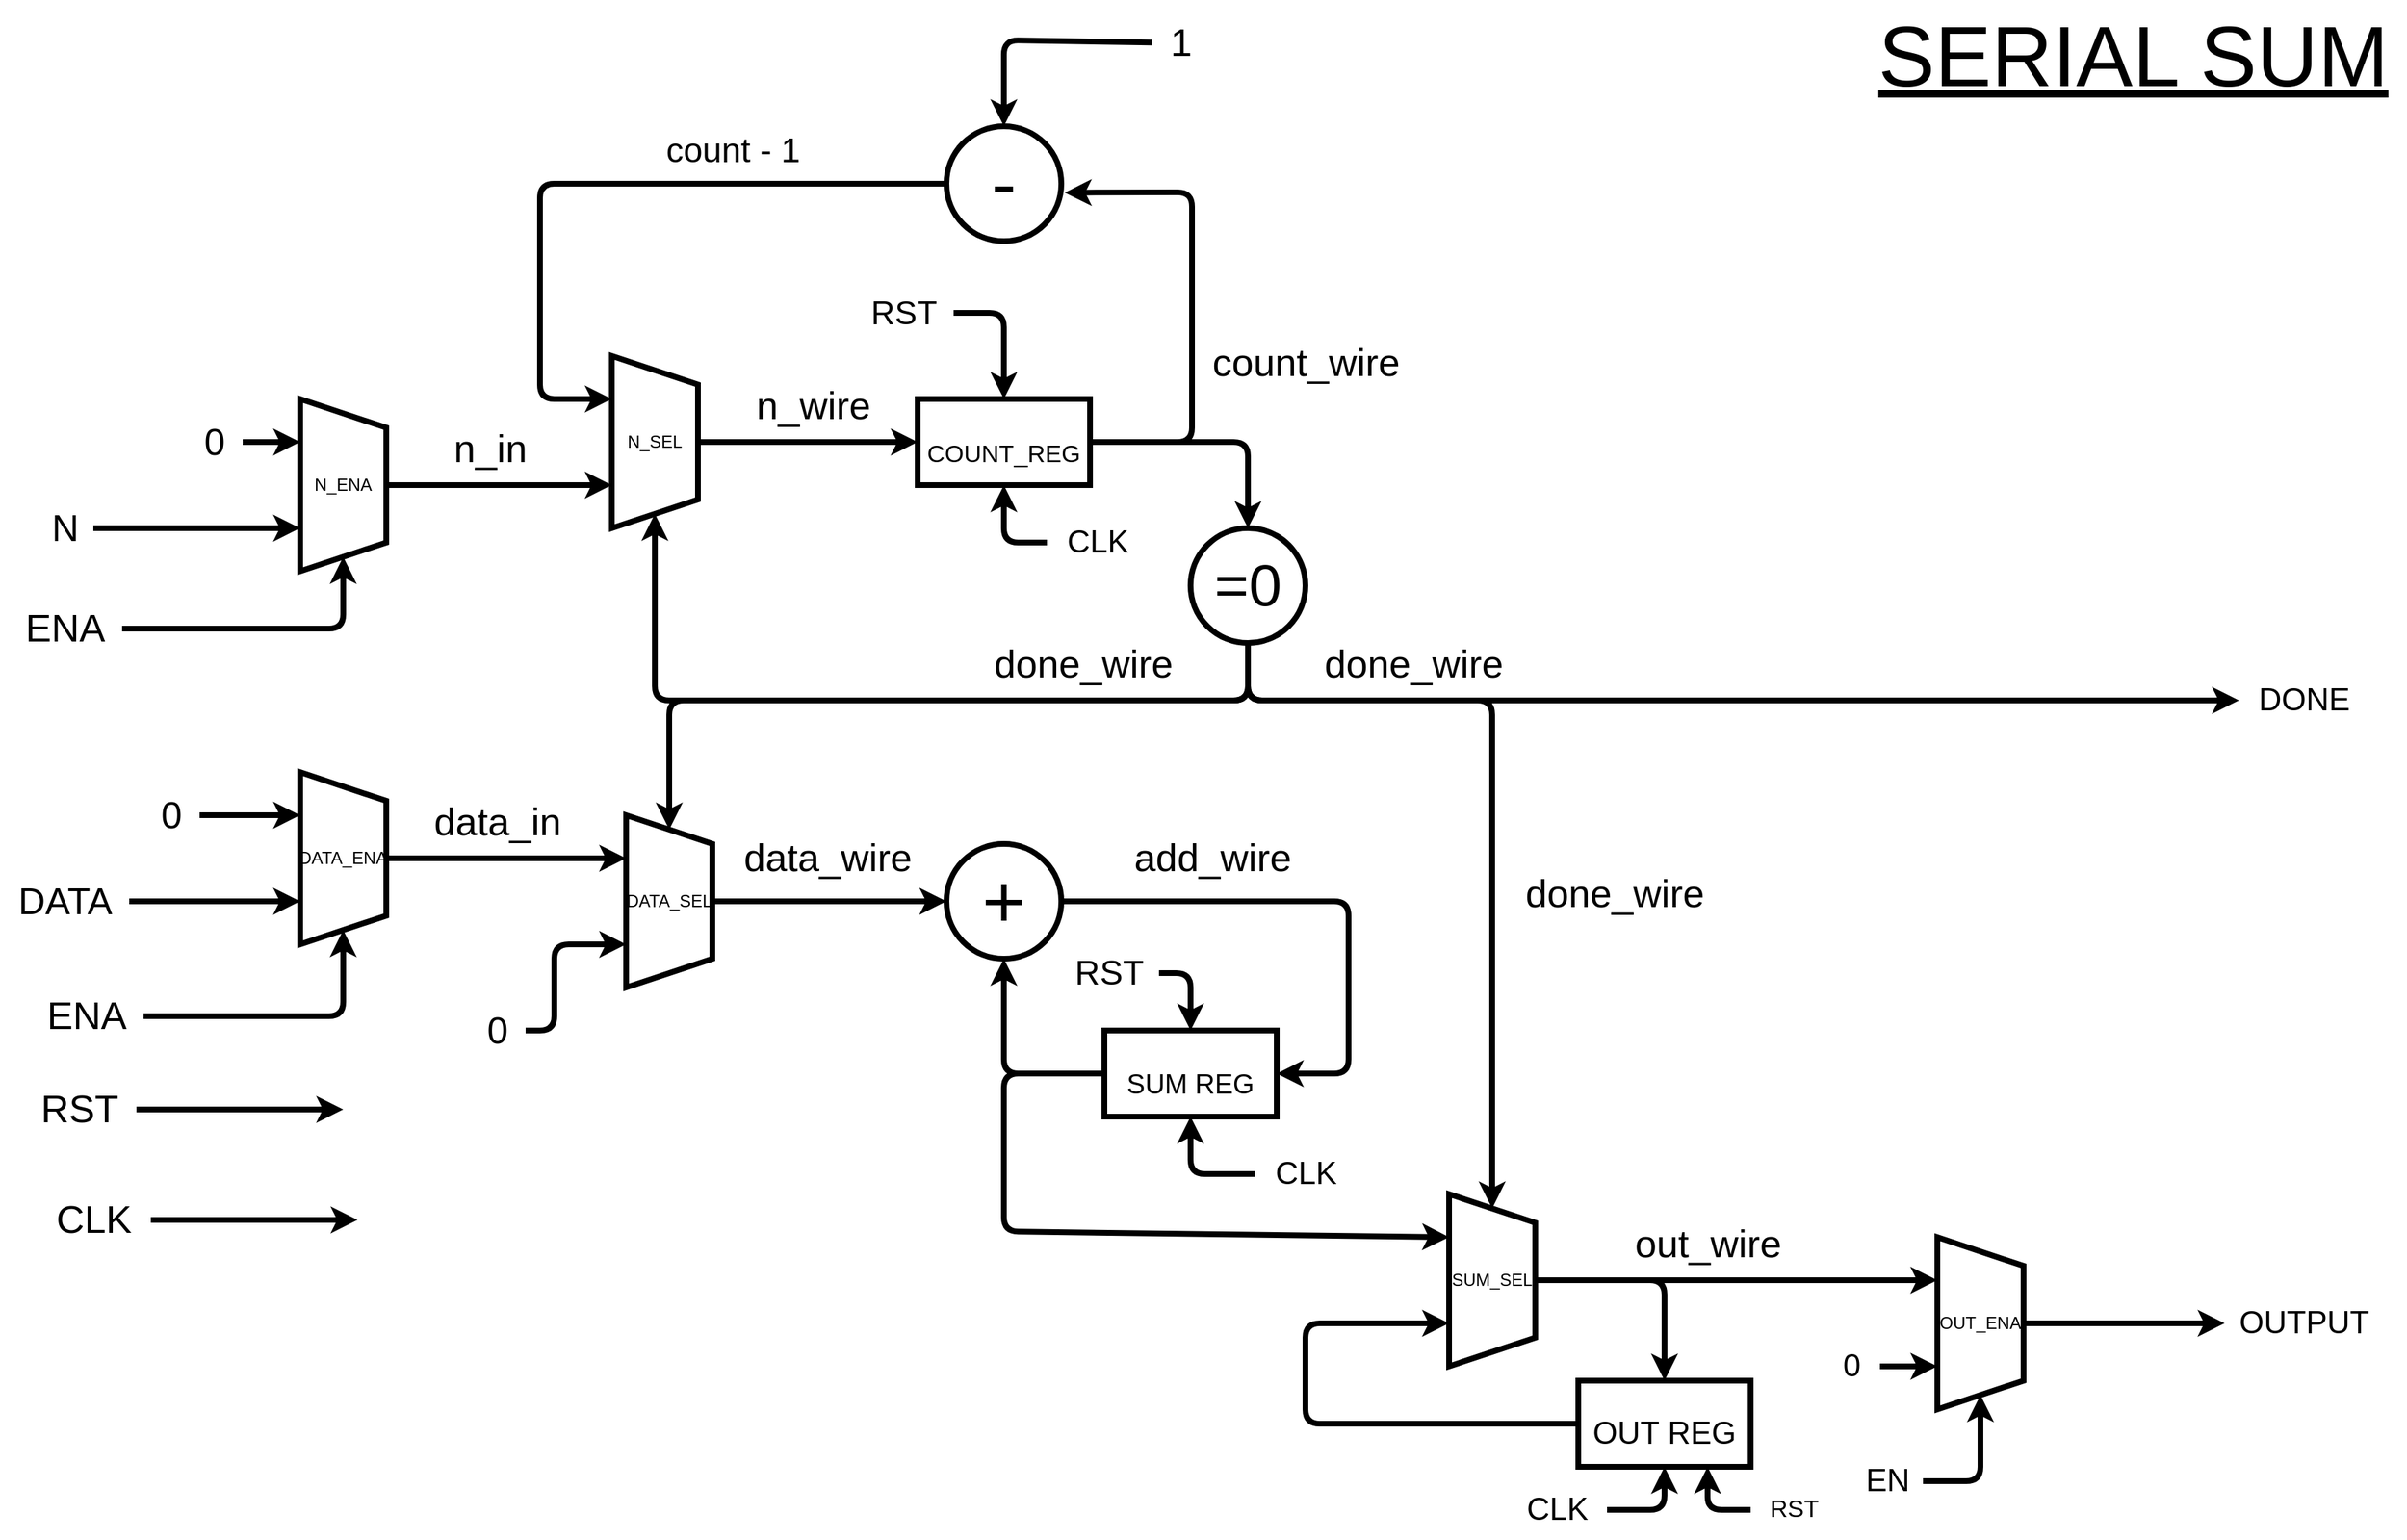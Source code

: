 <mxfile>
    <diagram id="UQDhteVbxVr-5qUD_nB6" name="Page-1">
        <mxGraphModel dx="3109" dy="1849" grid="1" gridSize="10" guides="1" tooltips="1" connect="1" arrows="1" fold="1" page="1" pageScale="1" pageWidth="2000" pageHeight="1200" math="0" shadow="0">
            <root>
                <mxCell id="0"/>
                <mxCell id="1" parent="0"/>
                <mxCell id="15" style="edgeStyle=none;html=1;exitX=0.5;exitY=0;exitDx=0;exitDy=0;entryX=0.75;entryY=1;entryDx=0;entryDy=0;fontSize=41;strokeWidth=4;" edge="1" parent="1" source="2" target="4">
                    <mxGeometry relative="1" as="geometry"/>
                </mxCell>
                <mxCell id="31" style="edgeStyle=none;html=1;fontSize=41;entryX=0.75;entryY=1;entryDx=0;entryDy=0;strokeWidth=4;" edge="1" parent="1" source="39" target="2">
                    <mxGeometry relative="1" as="geometry">
                        <mxPoint x="279" y="413.4" as="sourcePoint"/>
                    </mxGeometry>
                </mxCell>
                <mxCell id="34" style="edgeStyle=none;html=1;fontSize=41;entryX=0.25;entryY=1;entryDx=0;entryDy=0;strokeWidth=4;" edge="1" parent="1" source="40" target="2">
                    <mxGeometry relative="1" as="geometry">
                        <mxPoint x="329" y="353.4" as="sourcePoint"/>
                    </mxGeometry>
                </mxCell>
                <mxCell id="56" style="edgeStyle=none;html=1;fontSize=22;entryX=1;entryY=0.5;entryDx=0;entryDy=0;strokeWidth=4;" edge="1" parent="1" source="57" target="2">
                    <mxGeometry relative="1" as="geometry">
                        <mxPoint x="319" y="483" as="sourcePoint"/>
                        <Array as="points">
                            <mxPoint x="439" y="483"/>
                        </Array>
                    </mxGeometry>
                </mxCell>
                <mxCell id="2" value="N_ENA" style="shape=trapezoid;perimeter=trapezoidPerimeter;whiteSpace=wrap;html=1;fixedSize=1;direction=south;strokeWidth=4;" vertex="1" parent="1">
                    <mxGeometry x="409" y="323" width="60" height="120" as="geometry"/>
                </mxCell>
                <mxCell id="16" style="edgeStyle=none;html=1;exitX=0.5;exitY=0;exitDx=0;exitDy=0;entryX=0.25;entryY=1;entryDx=0;entryDy=0;fontSize=41;strokeWidth=4;" edge="1" parent="1" source="3" target="5">
                    <mxGeometry relative="1" as="geometry"/>
                </mxCell>
                <mxCell id="32" style="edgeStyle=none;html=1;fontSize=41;entryX=0.75;entryY=1;entryDx=0;entryDy=0;strokeWidth=4;" edge="1" parent="1" source="42" target="3">
                    <mxGeometry relative="1" as="geometry">
                        <mxPoint x="279" y="673.4" as="sourcePoint"/>
                    </mxGeometry>
                </mxCell>
                <mxCell id="35" style="edgeStyle=none;html=1;fontSize=41;entryX=0.25;entryY=1;entryDx=0;entryDy=0;strokeWidth=4;" edge="1" parent="1" source="41" target="3">
                    <mxGeometry relative="1" as="geometry">
                        <mxPoint x="329" y="613.4" as="sourcePoint"/>
                    </mxGeometry>
                </mxCell>
                <mxCell id="58" style="edgeStyle=none;html=1;fontSize=22;entryX=1;entryY=0.5;entryDx=0;entryDy=0;strokeWidth=4;" edge="1" parent="1" source="59" target="3">
                    <mxGeometry relative="1" as="geometry">
                        <mxPoint x="249" y="753" as="sourcePoint"/>
                        <Array as="points">
                            <mxPoint x="439" y="753"/>
                        </Array>
                    </mxGeometry>
                </mxCell>
                <mxCell id="3" value="DATA_ENA" style="shape=trapezoid;perimeter=trapezoidPerimeter;whiteSpace=wrap;html=1;fixedSize=1;direction=south;strokeWidth=4;" vertex="1" parent="1">
                    <mxGeometry x="409" y="583" width="60" height="120" as="geometry"/>
                </mxCell>
                <mxCell id="24" style="edgeStyle=none;html=1;exitX=0.5;exitY=0;exitDx=0;exitDy=0;entryX=0;entryY=0.5;entryDx=0;entryDy=0;fontSize=41;strokeWidth=4;" edge="1" parent="1" source="4" target="11">
                    <mxGeometry relative="1" as="geometry"/>
                </mxCell>
                <mxCell id="4" value="N_SEL" style="shape=trapezoid;perimeter=trapezoidPerimeter;whiteSpace=wrap;html=1;fixedSize=1;direction=south;strokeWidth=4;" vertex="1" parent="1">
                    <mxGeometry x="626" y="293" width="60" height="120" as="geometry"/>
                </mxCell>
                <mxCell id="17" style="edgeStyle=none;html=1;exitX=0.5;exitY=0;exitDx=0;exitDy=0;entryX=0;entryY=0.5;entryDx=0;entryDy=0;fontSize=41;strokeWidth=4;" edge="1" parent="1" source="5" target="6">
                    <mxGeometry relative="1" as="geometry"/>
                </mxCell>
                <mxCell id="33" style="edgeStyle=none;html=1;fontSize=41;entryX=0.75;entryY=1;entryDx=0;entryDy=0;strokeWidth=4;" edge="1" parent="1" source="43" target="5">
                    <mxGeometry relative="1" as="geometry">
                        <mxPoint x="546" y="763" as="sourcePoint"/>
                        <Array as="points">
                            <mxPoint x="586" y="763"/>
                            <mxPoint x="586" y="703"/>
                        </Array>
                    </mxGeometry>
                </mxCell>
                <mxCell id="5" value="DATA_SEL" style="shape=trapezoid;perimeter=trapezoidPerimeter;whiteSpace=wrap;html=1;fixedSize=1;direction=south;strokeWidth=4;" vertex="1" parent="1">
                    <mxGeometry x="636" y="613" width="60" height="120" as="geometry"/>
                </mxCell>
                <mxCell id="23" style="edgeStyle=none;html=1;exitX=1;exitY=0.5;exitDx=0;exitDy=0;entryX=1;entryY=0.5;entryDx=0;entryDy=0;fontSize=41;strokeWidth=4;" edge="1" parent="1" source="6" target="12">
                    <mxGeometry relative="1" as="geometry">
                        <Array as="points">
                            <mxPoint x="1139" y="673"/>
                            <mxPoint x="1139" y="793"/>
                        </Array>
                    </mxGeometry>
                </mxCell>
                <mxCell id="6" value="&lt;font style=&quot;font-size: 52px;&quot;&gt;+&lt;/font&gt;" style="ellipse;whiteSpace=wrap;html=1;aspect=fixed;strokeWidth=4;" vertex="1" parent="1">
                    <mxGeometry x="859" y="633" width="80" height="80" as="geometry"/>
                </mxCell>
                <mxCell id="30" style="edgeStyle=none;html=1;exitX=0;exitY=0.5;exitDx=0;exitDy=0;entryX=0.25;entryY=1;entryDx=0;entryDy=0;fontSize=41;strokeWidth=4;" edge="1" parent="1" source="8" target="4">
                    <mxGeometry relative="1" as="geometry">
                        <Array as="points">
                            <mxPoint x="576" y="173"/>
                            <mxPoint x="576" y="323"/>
                        </Array>
                    </mxGeometry>
                </mxCell>
                <mxCell id="68" style="edgeStyle=none;html=1;strokeWidth=4;fontSize=27;entryX=0.5;entryY=0;entryDx=0;entryDy=0;" edge="1" parent="1" source="69" target="8">
                    <mxGeometry relative="1" as="geometry">
                        <mxPoint x="899" y="73" as="sourcePoint"/>
                        <Array as="points">
                            <mxPoint x="899" y="73"/>
                        </Array>
                    </mxGeometry>
                </mxCell>
                <mxCell id="8" value="&lt;span style=&quot;font-size: 52px;&quot;&gt;-&lt;/span&gt;" style="ellipse;whiteSpace=wrap;html=1;aspect=fixed;strokeWidth=4;" vertex="1" parent="1">
                    <mxGeometry x="859" y="133" width="80" height="80" as="geometry"/>
                </mxCell>
                <mxCell id="26" style="edgeStyle=none;html=1;exitX=0.5;exitY=1;exitDx=0;exitDy=0;entryX=1;entryY=0.5;entryDx=0;entryDy=0;fontSize=41;strokeWidth=4;" edge="1" parent="1" source="9" target="4">
                    <mxGeometry relative="1" as="geometry">
                        <Array as="points">
                            <mxPoint x="1069" y="533"/>
                            <mxPoint x="656" y="533"/>
                        </Array>
                    </mxGeometry>
                </mxCell>
                <mxCell id="27" style="edgeStyle=none;html=1;exitX=0.5;exitY=1;exitDx=0;exitDy=0;entryX=0;entryY=0.5;entryDx=0;entryDy=0;fontSize=41;strokeWidth=4;" edge="1" parent="1" source="9" target="5">
                    <mxGeometry relative="1" as="geometry">
                        <Array as="points">
                            <mxPoint x="1069" y="533"/>
                            <mxPoint x="666" y="533"/>
                        </Array>
                    </mxGeometry>
                </mxCell>
                <mxCell id="28" style="edgeStyle=none;html=1;exitX=0.5;exitY=1;exitDx=0;exitDy=0;entryX=0;entryY=0.5;entryDx=0;entryDy=0;fontSize=41;strokeWidth=4;" edge="1" parent="1" source="9" target="10">
                    <mxGeometry relative="1" as="geometry">
                        <Array as="points">
                            <mxPoint x="1069" y="533"/>
                            <mxPoint x="1239" y="533"/>
                        </Array>
                    </mxGeometry>
                </mxCell>
                <mxCell id="54" style="edgeStyle=none;html=1;exitX=0.5;exitY=1;exitDx=0;exitDy=0;fontSize=22;strokeWidth=4;" edge="1" parent="1" source="9" target="55">
                    <mxGeometry relative="1" as="geometry">
                        <mxPoint x="1679" y="533" as="targetPoint"/>
                        <Array as="points">
                            <mxPoint x="1069" y="533"/>
                        </Array>
                    </mxGeometry>
                </mxCell>
                <mxCell id="9" value="&lt;font style=&quot;font-size: 41px;&quot;&gt;=0&lt;/font&gt;" style="ellipse;whiteSpace=wrap;html=1;aspect=fixed;strokeWidth=4;" vertex="1" parent="1">
                    <mxGeometry x="1029" y="413" width="80" height="80" as="geometry"/>
                </mxCell>
                <mxCell id="18" style="edgeStyle=none;html=1;exitX=0.5;exitY=0;exitDx=0;exitDy=0;entryX=0.25;entryY=1;entryDx=0;entryDy=0;fontSize=41;strokeWidth=4;" edge="1" parent="1" source="10" target="14">
                    <mxGeometry relative="1" as="geometry"/>
                </mxCell>
                <mxCell id="19" style="edgeStyle=none;html=1;exitX=0.5;exitY=0;exitDx=0;exitDy=0;entryX=0.5;entryY=0;entryDx=0;entryDy=0;fontSize=41;strokeWidth=4;" edge="1" parent="1" source="10" target="13">
                    <mxGeometry relative="1" as="geometry">
                        <Array as="points">
                            <mxPoint x="1359" y="937"/>
                        </Array>
                    </mxGeometry>
                </mxCell>
                <mxCell id="10" value="SUM_SEL" style="shape=trapezoid;perimeter=trapezoidPerimeter;whiteSpace=wrap;html=1;fixedSize=1;direction=south;strokeWidth=4;" vertex="1" parent="1">
                    <mxGeometry x="1209" y="877" width="60" height="120" as="geometry"/>
                </mxCell>
                <mxCell id="25" style="edgeStyle=none;html=1;exitX=1;exitY=0.5;exitDx=0;exitDy=0;entryX=0.5;entryY=0;entryDx=0;entryDy=0;fontSize=41;strokeWidth=4;" edge="1" parent="1" source="11" target="9">
                    <mxGeometry relative="1" as="geometry">
                        <Array as="points">
                            <mxPoint x="1069" y="353"/>
                        </Array>
                    </mxGeometry>
                </mxCell>
                <mxCell id="29" style="edgeStyle=none;html=1;exitX=1;exitY=0.5;exitDx=0;exitDy=0;entryX=1.03;entryY=0.578;entryDx=0;entryDy=0;entryPerimeter=0;fontSize=41;strokeWidth=4;" edge="1" parent="1" source="11" target="8">
                    <mxGeometry relative="1" as="geometry">
                        <Array as="points">
                            <mxPoint x="1030" y="353"/>
                            <mxPoint x="1030" y="179"/>
                        </Array>
                    </mxGeometry>
                </mxCell>
                <mxCell id="48" style="edgeStyle=none;html=1;fontSize=22;entryX=0.5;entryY=1;entryDx=0;entryDy=0;strokeWidth=4;" edge="1" parent="1" source="49" target="11">
                    <mxGeometry relative="1" as="geometry">
                        <mxPoint x="959" y="423" as="sourcePoint"/>
                        <Array as="points">
                            <mxPoint x="899" y="423"/>
                        </Array>
                    </mxGeometry>
                </mxCell>
                <mxCell id="60" style="edgeStyle=none;html=1;fontSize=17;entryX=0.5;entryY=0;entryDx=0;entryDy=0;strokeWidth=4;" edge="1" parent="1" source="61" target="11">
                    <mxGeometry relative="1" as="geometry">
                        <mxPoint x="849" y="263" as="sourcePoint"/>
                        <Array as="points">
                            <mxPoint x="899" y="263"/>
                        </Array>
                    </mxGeometry>
                </mxCell>
                <mxCell id="11" value="&lt;font style=&quot;font-size: 17px;&quot;&gt;COUNT_REG&lt;/font&gt;" style="rounded=0;whiteSpace=wrap;html=1;fontSize=41;align=center;strokeWidth=4;" vertex="1" parent="1">
                    <mxGeometry x="839" y="323" width="120" height="60" as="geometry"/>
                </mxCell>
                <mxCell id="21" style="edgeStyle=none;html=1;exitX=0;exitY=0.5;exitDx=0;exitDy=0;entryX=0.25;entryY=1;entryDx=0;entryDy=0;fontSize=41;strokeWidth=4;" edge="1" parent="1" source="12" target="10">
                    <mxGeometry relative="1" as="geometry">
                        <Array as="points">
                            <mxPoint x="899" y="793"/>
                            <mxPoint x="899" y="873"/>
                            <mxPoint x="899" y="903"/>
                        </Array>
                    </mxGeometry>
                </mxCell>
                <mxCell id="22" style="edgeStyle=none;html=1;exitX=0;exitY=0.5;exitDx=0;exitDy=0;entryX=0.5;entryY=1;entryDx=0;entryDy=0;fontSize=41;strokeWidth=4;" edge="1" parent="1" source="12" target="6">
                    <mxGeometry relative="1" as="geometry">
                        <Array as="points">
                            <mxPoint x="899" y="793"/>
                        </Array>
                    </mxGeometry>
                </mxCell>
                <mxCell id="46" style="edgeStyle=none;html=1;fontSize=22;entryX=0.5;entryY=1;entryDx=0;entryDy=0;strokeWidth=4;" edge="1" parent="1" source="47" target="12">
                    <mxGeometry relative="1" as="geometry">
                        <mxPoint x="1029" y="857.0" as="targetPoint"/>
                        <mxPoint x="1069" y="877" as="sourcePoint"/>
                        <Array as="points">
                            <mxPoint x="1029" y="863"/>
                        </Array>
                    </mxGeometry>
                </mxCell>
                <mxCell id="62" style="edgeStyle=none;html=1;fontSize=17;entryX=0.5;entryY=0;entryDx=0;entryDy=0;strokeWidth=4;" edge="1" parent="1" source="63" target="12">
                    <mxGeometry relative="1" as="geometry">
                        <mxPoint x="989" y="723" as="sourcePoint"/>
                        <Array as="points">
                            <mxPoint x="1029" y="723"/>
                        </Array>
                    </mxGeometry>
                </mxCell>
                <mxCell id="12" value="&lt;font style=&quot;font-size: 19px;&quot;&gt;SUM REG&lt;/font&gt;" style="rounded=0;whiteSpace=wrap;html=1;fontSize=41;strokeWidth=4;" vertex="1" parent="1">
                    <mxGeometry x="969" y="763" width="120" height="60" as="geometry"/>
                </mxCell>
                <mxCell id="20" style="edgeStyle=none;html=1;exitX=0;exitY=0.5;exitDx=0;exitDy=0;entryX=0.75;entryY=1;entryDx=0;entryDy=0;fontSize=41;strokeWidth=4;" edge="1" parent="1" source="13" target="10">
                    <mxGeometry relative="1" as="geometry">
                        <Array as="points">
                            <mxPoint x="1109" y="1037"/>
                            <mxPoint x="1109" y="1007"/>
                            <mxPoint x="1109" y="967"/>
                        </Array>
                    </mxGeometry>
                </mxCell>
                <mxCell id="50" style="edgeStyle=none;html=1;fontSize=22;entryX=0.5;entryY=1;entryDx=0;entryDy=0;strokeWidth=4;" edge="1" parent="1" source="51" target="13">
                    <mxGeometry relative="1" as="geometry">
                        <mxPoint x="1309" y="1077" as="sourcePoint"/>
                        <Array as="points">
                            <mxPoint x="1359" y="1097"/>
                            <mxPoint x="1359" y="1077"/>
                        </Array>
                    </mxGeometry>
                </mxCell>
                <mxCell id="64" style="edgeStyle=none;html=1;fontSize=17;entryX=0.75;entryY=1;entryDx=0;entryDy=0;strokeWidth=4;" edge="1" parent="1" source="65" target="13">
                    <mxGeometry relative="1" as="geometry">
                        <mxPoint x="1439" y="1097" as="sourcePoint"/>
                        <Array as="points">
                            <mxPoint x="1389" y="1097"/>
                        </Array>
                    </mxGeometry>
                </mxCell>
                <mxCell id="13" value="&lt;font style=&quot;font-size: 22px;&quot;&gt;OUT REG&lt;/font&gt;" style="rounded=0;whiteSpace=wrap;html=1;fontSize=41;strokeWidth=4;" vertex="1" parent="1">
                    <mxGeometry x="1299" y="1007" width="120" height="60" as="geometry"/>
                </mxCell>
                <mxCell id="36" style="edgeStyle=none;html=1;fontSize=41;entryX=0.75;entryY=1;entryDx=0;entryDy=0;strokeWidth=4;" edge="1" parent="1" source="44" target="14">
                    <mxGeometry relative="1" as="geometry">
                        <mxPoint x="1519" y="997" as="sourcePoint"/>
                    </mxGeometry>
                </mxCell>
                <mxCell id="37" style="edgeStyle=none;html=1;exitX=0.5;exitY=0;exitDx=0;exitDy=0;fontSize=41;strokeWidth=4;" edge="1" parent="1" source="14" target="53">
                    <mxGeometry relative="1" as="geometry">
                        <mxPoint x="1699" y="967.4" as="targetPoint"/>
                    </mxGeometry>
                </mxCell>
                <mxCell id="38" style="edgeStyle=none;html=1;fontSize=41;entryX=1;entryY=0.5;entryDx=0;entryDy=0;strokeWidth=4;" edge="1" parent="1" source="45" target="14">
                    <mxGeometry relative="1" as="geometry">
                        <mxPoint x="1509" y="1077" as="sourcePoint"/>
                        <Array as="points">
                            <mxPoint x="1579" y="1077"/>
                        </Array>
                    </mxGeometry>
                </mxCell>
                <mxCell id="14" value="OUT_ENA" style="shape=trapezoid;perimeter=trapezoidPerimeter;whiteSpace=wrap;html=1;fixedSize=1;direction=south;strokeWidth=4;" vertex="1" parent="1">
                    <mxGeometry x="1549" y="907" width="60" height="120" as="geometry"/>
                </mxCell>
                <mxCell id="39" value="N" style="text;html=1;align=center;verticalAlign=middle;resizable=0;points=[];autosize=1;strokeColor=none;fillColor=none;fontSize=26;strokeWidth=4;" vertex="1" parent="1">
                    <mxGeometry x="225" y="393" width="40" height="40" as="geometry"/>
                </mxCell>
                <mxCell id="40" value="0" style="text;html=1;align=center;verticalAlign=middle;resizable=0;points=[];autosize=1;strokeColor=none;fillColor=none;fontSize=26;strokeWidth=4;" vertex="1" parent="1">
                    <mxGeometry x="329" y="333" width="40" height="40" as="geometry"/>
                </mxCell>
                <mxCell id="41" value="0" style="text;html=1;align=center;verticalAlign=middle;resizable=0;points=[];autosize=1;strokeColor=none;fillColor=none;fontSize=26;strokeWidth=4;" vertex="1" parent="1">
                    <mxGeometry x="299" y="593" width="40" height="40" as="geometry"/>
                </mxCell>
                <mxCell id="42" value="DATA" style="text;html=1;align=center;verticalAlign=middle;resizable=0;points=[];autosize=1;strokeColor=none;fillColor=none;fontSize=26;strokeWidth=4;" vertex="1" parent="1">
                    <mxGeometry x="200" y="653" width="90" height="40" as="geometry"/>
                </mxCell>
                <mxCell id="43" value="0" style="text;html=1;align=center;verticalAlign=middle;resizable=0;points=[];autosize=1;strokeColor=none;fillColor=none;fontSize=26;strokeWidth=4;" vertex="1" parent="1">
                    <mxGeometry x="526" y="743" width="40" height="40" as="geometry"/>
                </mxCell>
                <mxCell id="44" value="0" style="text;html=1;align=center;verticalAlign=middle;resizable=0;points=[];autosize=1;strokeColor=none;fillColor=none;fontSize=22;strokeWidth=4;" vertex="1" parent="1">
                    <mxGeometry x="1469" y="977" width="40" height="40" as="geometry"/>
                </mxCell>
                <mxCell id="45" value="EN" style="text;html=1;align=center;verticalAlign=middle;resizable=0;points=[];autosize=1;strokeColor=none;fillColor=none;fontSize=22;strokeWidth=4;" vertex="1" parent="1">
                    <mxGeometry x="1489" y="1057" width="50" height="40" as="geometry"/>
                </mxCell>
                <mxCell id="47" value="CLK" style="text;html=1;align=center;verticalAlign=middle;resizable=0;points=[];autosize=1;strokeColor=none;fillColor=none;fontSize=22;strokeWidth=4;" vertex="1" parent="1">
                    <mxGeometry x="1074" y="843" width="70" height="40" as="geometry"/>
                </mxCell>
                <mxCell id="49" value="CLK" style="text;html=1;align=center;verticalAlign=middle;resizable=0;points=[];autosize=1;strokeColor=none;fillColor=none;fontSize=22;strokeWidth=4;" vertex="1" parent="1">
                    <mxGeometry x="929" y="403" width="70" height="40" as="geometry"/>
                </mxCell>
                <mxCell id="51" value="CLK" style="text;html=1;align=center;verticalAlign=middle;resizable=0;points=[];autosize=1;strokeColor=none;fillColor=none;fontSize=22;strokeWidth=4;" vertex="1" parent="1">
                    <mxGeometry x="1249" y="1077" width="70" height="40" as="geometry"/>
                </mxCell>
                <mxCell id="53" value="OUTPUT" style="text;html=1;align=center;verticalAlign=middle;resizable=0;points=[];autosize=1;strokeColor=none;fillColor=none;fontSize=22;strokeWidth=4;" vertex="1" parent="1">
                    <mxGeometry x="1749" y="947" width="110" height="40" as="geometry"/>
                </mxCell>
                <mxCell id="55" value="DONE" style="text;html=1;align=center;verticalAlign=middle;resizable=0;points=[];autosize=1;strokeColor=none;fillColor=none;fontSize=22;strokeWidth=4;" vertex="1" parent="1">
                    <mxGeometry x="1759" y="513" width="90" height="40" as="geometry"/>
                </mxCell>
                <mxCell id="57" value="ENA" style="text;html=1;align=center;verticalAlign=middle;resizable=0;points=[];autosize=1;strokeColor=none;fillColor=none;fontSize=27;strokeWidth=4;" vertex="1" parent="1">
                    <mxGeometry x="205" y="458" width="80" height="50" as="geometry"/>
                </mxCell>
                <mxCell id="59" value="ENA" style="text;html=1;align=center;verticalAlign=middle;resizable=0;points=[];autosize=1;strokeColor=none;fillColor=none;fontSize=27;strokeWidth=4;" vertex="1" parent="1">
                    <mxGeometry x="220" y="728" width="80" height="50" as="geometry"/>
                </mxCell>
                <mxCell id="61" value="RST" style="text;html=1;align=center;verticalAlign=middle;resizable=0;points=[];autosize=1;strokeColor=none;fillColor=none;fontSize=23;strokeWidth=4;" vertex="1" parent="1">
                    <mxGeometry x="794" y="243" width="70" height="40" as="geometry"/>
                </mxCell>
                <mxCell id="63" value="RST" style="text;html=1;align=center;verticalAlign=middle;resizable=0;points=[];autosize=1;strokeColor=none;fillColor=none;fontSize=24;strokeWidth=4;" vertex="1" parent="1">
                    <mxGeometry x="937" y="703" width="70" height="40" as="geometry"/>
                </mxCell>
                <mxCell id="65" value="RST" style="text;html=1;align=center;verticalAlign=middle;resizable=0;points=[];autosize=1;strokeColor=none;fillColor=none;fontSize=17;strokeWidth=4;" vertex="1" parent="1">
                    <mxGeometry x="1419" y="1082" width="60" height="30" as="geometry"/>
                </mxCell>
                <mxCell id="67" style="edgeStyle=none;html=1;fontSize=17;strokeWidth=4;" edge="1" parent="1" source="66">
                    <mxGeometry relative="1" as="geometry">
                        <mxPoint x="439" y="818" as="targetPoint"/>
                    </mxGeometry>
                </mxCell>
                <mxCell id="66" value="&lt;font style=&quot;font-size: 27px;&quot;&gt;RST&lt;/font&gt;" style="text;html=1;align=center;verticalAlign=middle;resizable=0;points=[];autosize=1;strokeColor=none;fillColor=none;fontSize=17;strokeWidth=4;" vertex="1" parent="1">
                    <mxGeometry x="215" y="793" width="80" height="50" as="geometry"/>
                </mxCell>
                <mxCell id="69" value="1" style="text;html=1;align=center;verticalAlign=middle;resizable=0;points=[];autosize=1;strokeColor=none;fillColor=none;fontSize=27;" vertex="1" parent="1">
                    <mxGeometry x="1002" y="50" width="40" height="50" as="geometry"/>
                </mxCell>
                <mxCell id="70" value="n_wire" style="text;html=1;align=center;verticalAlign=middle;resizable=0;points=[];autosize=1;strokeColor=none;fillColor=none;fontSize=27;" vertex="1" parent="1">
                    <mxGeometry x="716" y="303" width="100" height="50" as="geometry"/>
                </mxCell>
                <mxCell id="72" value="data_wire" style="text;html=1;align=center;verticalAlign=middle;resizable=0;points=[];autosize=1;strokeColor=none;fillColor=none;fontSize=27;" vertex="1" parent="1">
                    <mxGeometry x="706" y="618" width="140" height="50" as="geometry"/>
                </mxCell>
                <mxCell id="73" value="add_wire" style="text;html=1;align=center;verticalAlign=middle;resizable=0;points=[];autosize=1;strokeColor=none;fillColor=none;fontSize=27;" vertex="1" parent="1">
                    <mxGeometry x="979" y="618" width="130" height="50" as="geometry"/>
                </mxCell>
                <mxCell id="74" value="out_wire" style="text;html=1;align=center;verticalAlign=middle;resizable=0;points=[];autosize=1;strokeColor=none;fillColor=none;fontSize=27;strokeWidth=4;" vertex="1" parent="1">
                    <mxGeometry x="1324" y="887" width="130" height="50" as="geometry"/>
                </mxCell>
                <mxCell id="75" value="done_wire" style="text;html=1;align=center;verticalAlign=middle;resizable=0;points=[];autosize=1;strokeColor=none;fillColor=none;fontSize=27;" vertex="1" parent="1">
                    <mxGeometry x="1109" y="483" width="150" height="50" as="geometry"/>
                </mxCell>
                <mxCell id="76" value="count_wire" style="text;html=1;align=center;verticalAlign=middle;resizable=0;points=[];autosize=1;strokeColor=none;fillColor=none;fontSize=27;strokeWidth=4;" vertex="1" parent="1">
                    <mxGeometry x="1034" y="273" width="150" height="50" as="geometry"/>
                </mxCell>
                <mxCell id="77" value="done_wire" style="text;html=1;align=center;verticalAlign=middle;resizable=0;points=[];autosize=1;strokeColor=none;fillColor=none;fontSize=27;" vertex="1" parent="1">
                    <mxGeometry x="879" y="483" width="150" height="50" as="geometry"/>
                </mxCell>
                <mxCell id="78" value="done_wire" style="text;html=1;align=center;verticalAlign=middle;resizable=0;points=[];autosize=1;strokeColor=none;fillColor=none;fontSize=27;" vertex="1" parent="1">
                    <mxGeometry x="1249" y="643" width="150" height="50" as="geometry"/>
                </mxCell>
                <mxCell id="79" value="n_in" style="text;html=1;align=center;verticalAlign=middle;resizable=0;points=[];autosize=1;strokeColor=none;fillColor=none;fontSize=27;" vertex="1" parent="1">
                    <mxGeometry x="506" y="333" width="70" height="50" as="geometry"/>
                </mxCell>
                <mxCell id="80" value="data_in" style="text;html=1;align=center;verticalAlign=middle;resizable=0;points=[];autosize=1;strokeColor=none;fillColor=none;fontSize=27;strokeWidth=4;" vertex="1" parent="1">
                    <mxGeometry x="491" y="593" width="110" height="50" as="geometry"/>
                </mxCell>
                <mxCell id="81" value="count - 1" style="text;html=1;align=center;verticalAlign=middle;resizable=0;points=[];autosize=1;strokeColor=none;fillColor=none;fontSize=24;" vertex="1" parent="1">
                    <mxGeometry x="650" y="130" width="120" height="40" as="geometry"/>
                </mxCell>
                <mxCell id="82" style="edgeStyle=none;html=1;fontSize=17;strokeWidth=4;" edge="1" source="83" parent="1">
                    <mxGeometry relative="1" as="geometry">
                        <mxPoint x="449" y="895" as="targetPoint"/>
                    </mxGeometry>
                </mxCell>
                <mxCell id="83" value="&lt;span style=&quot;font-size: 27px;&quot;&gt;CLK&lt;/span&gt;" style="text;html=1;align=center;verticalAlign=middle;resizable=0;points=[];autosize=1;strokeColor=none;fillColor=none;fontSize=17;strokeWidth=4;" vertex="1" parent="1">
                    <mxGeometry x="225" y="870" width="80" height="50" as="geometry"/>
                </mxCell>
                <mxCell id="84" value="&lt;font size=&quot;1&quot; style=&quot;&quot;&gt;&lt;u style=&quot;font-size: 59px;&quot;&gt;SERIAL SUM&lt;/u&gt;&lt;/font&gt;" style="text;html=1;align=center;verticalAlign=middle;resizable=0;points=[];autosize=1;strokeColor=none;fillColor=none;fontSize=27;" vertex="1" parent="1">
                    <mxGeometry x="1495" y="45" width="380" height="80" as="geometry"/>
                </mxCell>
            </root>
        </mxGraphModel>
    </diagram>
</mxfile>